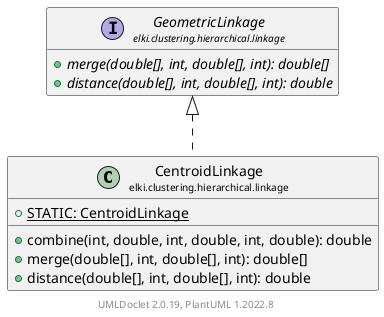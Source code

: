 @startuml
    remove .*\.(Instance|Par|Parameterizer|Factory)$
    set namespaceSeparator none
    hide empty fields
    hide empty methods

    class "<size:14>CentroidLinkage\n<size:10>elki.clustering.hierarchical.linkage" as elki.clustering.hierarchical.linkage.CentroidLinkage [[CentroidLinkage.html]] {
        {static} +STATIC: CentroidLinkage
        +combine(int, double, int, double, int, double): double
        +merge(double[], int, double[], int): double[]
        +distance(double[], int, double[], int): double
    }

    interface "<size:14>GeometricLinkage\n<size:10>elki.clustering.hierarchical.linkage" as elki.clustering.hierarchical.linkage.GeometricLinkage [[GeometricLinkage.html]] {
        {abstract} +merge(double[], int, double[], int): double[]
        {abstract} +distance(double[], int, double[], int): double
    }
    class "<size:14>CentroidLinkage.Par\n<size:10>elki.clustering.hierarchical.linkage" as elki.clustering.hierarchical.linkage.CentroidLinkage.Par [[CentroidLinkage.Par.html]]

    elki.clustering.hierarchical.linkage.GeometricLinkage <|.. elki.clustering.hierarchical.linkage.CentroidLinkage
    elki.clustering.hierarchical.linkage.CentroidLinkage +-- elki.clustering.hierarchical.linkage.CentroidLinkage.Par

    center footer UMLDoclet 2.0.19, PlantUML 1.2022.8
@enduml
